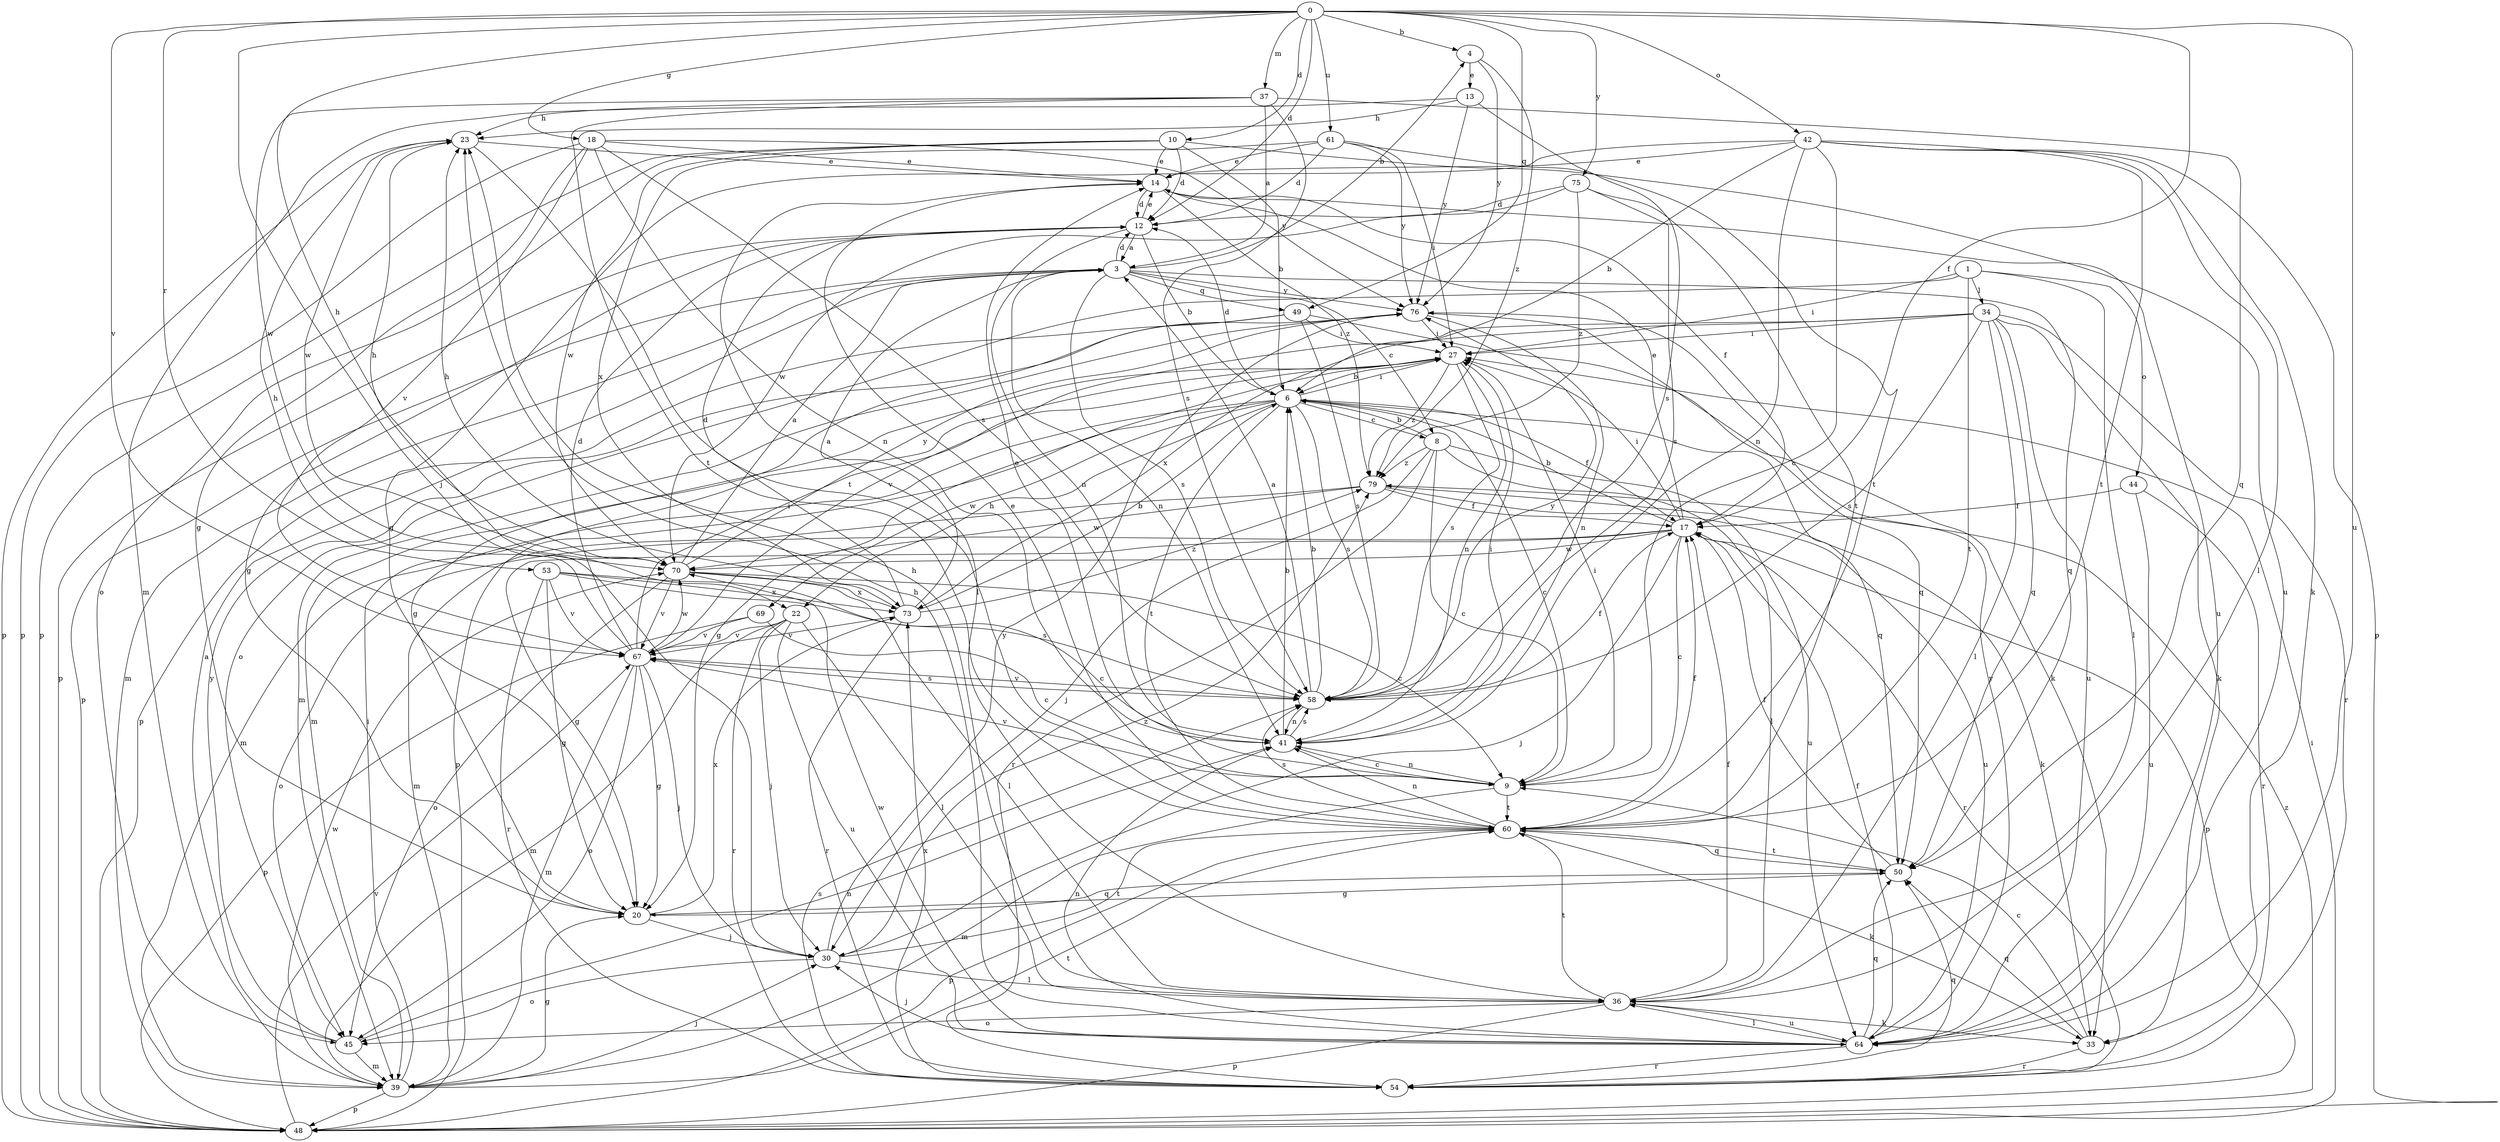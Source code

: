strict digraph  {
0;
1;
3;
4;
6;
8;
9;
10;
12;
13;
14;
17;
18;
20;
22;
23;
27;
30;
33;
34;
36;
37;
39;
41;
42;
44;
45;
48;
49;
50;
53;
54;
58;
60;
61;
64;
67;
69;
70;
73;
75;
76;
79;
0 -> 4  [label=b];
0 -> 10  [label=d];
0 -> 12  [label=d];
0 -> 17  [label=f];
0 -> 18  [label=g];
0 -> 22  [label=h];
0 -> 30  [label=j];
0 -> 37  [label=m];
0 -> 42  [label=o];
0 -> 49  [label=q];
0 -> 53  [label=r];
0 -> 61  [label=u];
0 -> 64  [label=u];
0 -> 67  [label=v];
0 -> 75  [label=y];
1 -> 27  [label=i];
1 -> 34  [label=l];
1 -> 36  [label=l];
1 -> 44  [label=o];
1 -> 45  [label=o];
1 -> 60  [label=t];
3 -> 4  [label=b];
3 -> 8  [label=c];
3 -> 12  [label=d];
3 -> 39  [label=m];
3 -> 41  [label=n];
3 -> 48  [label=p];
3 -> 49  [label=q];
3 -> 50  [label=q];
3 -> 58  [label=s];
3 -> 76  [label=y];
4 -> 13  [label=e];
4 -> 76  [label=y];
4 -> 79  [label=z];
6 -> 8  [label=c];
6 -> 9  [label=c];
6 -> 12  [label=d];
6 -> 17  [label=f];
6 -> 22  [label=h];
6 -> 27  [label=i];
6 -> 39  [label=m];
6 -> 48  [label=p];
6 -> 50  [label=q];
6 -> 58  [label=s];
6 -> 60  [label=t];
6 -> 69  [label=w];
8 -> 6  [label=b];
8 -> 9  [label=c];
8 -> 30  [label=j];
8 -> 36  [label=l];
8 -> 54  [label=r];
8 -> 64  [label=u];
8 -> 79  [label=z];
9 -> 27  [label=i];
9 -> 39  [label=m];
9 -> 41  [label=n];
9 -> 60  [label=t];
9 -> 67  [label=v];
10 -> 6  [label=b];
10 -> 12  [label=d];
10 -> 14  [label=e];
10 -> 45  [label=o];
10 -> 48  [label=p];
10 -> 64  [label=u];
10 -> 70  [label=w];
12 -> 3  [label=a];
12 -> 6  [label=b];
12 -> 14  [label=e];
12 -> 20  [label=g];
12 -> 41  [label=n];
12 -> 48  [label=p];
13 -> 23  [label=h];
13 -> 39  [label=m];
13 -> 58  [label=s];
13 -> 76  [label=y];
14 -> 12  [label=d];
14 -> 17  [label=f];
14 -> 36  [label=l];
14 -> 64  [label=u];
14 -> 79  [label=z];
17 -> 6  [label=b];
17 -> 9  [label=c];
17 -> 14  [label=e];
17 -> 20  [label=g];
17 -> 27  [label=i];
17 -> 30  [label=j];
17 -> 45  [label=o];
17 -> 48  [label=p];
17 -> 54  [label=r];
17 -> 70  [label=w];
18 -> 14  [label=e];
18 -> 20  [label=g];
18 -> 41  [label=n];
18 -> 48  [label=p];
18 -> 58  [label=s];
18 -> 67  [label=v];
18 -> 76  [label=y];
20 -> 30  [label=j];
20 -> 50  [label=q];
20 -> 73  [label=x];
22 -> 30  [label=j];
22 -> 36  [label=l];
22 -> 39  [label=m];
22 -> 54  [label=r];
22 -> 64  [label=u];
22 -> 67  [label=v];
23 -> 14  [label=e];
23 -> 48  [label=p];
23 -> 60  [label=t];
23 -> 70  [label=w];
27 -> 6  [label=b];
27 -> 20  [label=g];
27 -> 39  [label=m];
27 -> 41  [label=n];
27 -> 58  [label=s];
27 -> 79  [label=z];
30 -> 36  [label=l];
30 -> 45  [label=o];
30 -> 60  [label=t];
30 -> 76  [label=y];
30 -> 79  [label=z];
33 -> 9  [label=c];
33 -> 50  [label=q];
33 -> 54  [label=r];
34 -> 27  [label=i];
34 -> 33  [label=k];
34 -> 36  [label=l];
34 -> 50  [label=q];
34 -> 54  [label=r];
34 -> 58  [label=s];
34 -> 64  [label=u];
34 -> 67  [label=v];
34 -> 73  [label=x];
36 -> 17  [label=f];
36 -> 23  [label=h];
36 -> 33  [label=k];
36 -> 45  [label=o];
36 -> 48  [label=p];
36 -> 60  [label=t];
36 -> 64  [label=u];
37 -> 3  [label=a];
37 -> 23  [label=h];
37 -> 50  [label=q];
37 -> 58  [label=s];
37 -> 60  [label=t];
37 -> 70  [label=w];
39 -> 20  [label=g];
39 -> 27  [label=i];
39 -> 30  [label=j];
39 -> 48  [label=p];
39 -> 60  [label=t];
39 -> 70  [label=w];
41 -> 6  [label=b];
41 -> 9  [label=c];
41 -> 14  [label=e];
41 -> 27  [label=i];
41 -> 58  [label=s];
42 -> 6  [label=b];
42 -> 9  [label=c];
42 -> 14  [label=e];
42 -> 20  [label=g];
42 -> 33  [label=k];
42 -> 36  [label=l];
42 -> 41  [label=n];
42 -> 48  [label=p];
42 -> 60  [label=t];
44 -> 17  [label=f];
44 -> 54  [label=r];
44 -> 64  [label=u];
45 -> 3  [label=a];
45 -> 39  [label=m];
45 -> 41  [label=n];
45 -> 76  [label=y];
48 -> 27  [label=i];
48 -> 67  [label=v];
48 -> 79  [label=z];
49 -> 20  [label=g];
49 -> 27  [label=i];
49 -> 33  [label=k];
49 -> 48  [label=p];
49 -> 58  [label=s];
50 -> 17  [label=f];
50 -> 20  [label=g];
50 -> 60  [label=t];
53 -> 9  [label=c];
53 -> 20  [label=g];
53 -> 54  [label=r];
53 -> 58  [label=s];
53 -> 67  [label=v];
53 -> 73  [label=x];
54 -> 50  [label=q];
54 -> 58  [label=s];
54 -> 73  [label=x];
58 -> 3  [label=a];
58 -> 6  [label=b];
58 -> 17  [label=f];
58 -> 41  [label=n];
58 -> 67  [label=v];
58 -> 76  [label=y];
60 -> 14  [label=e];
60 -> 17  [label=f];
60 -> 33  [label=k];
60 -> 41  [label=n];
60 -> 48  [label=p];
60 -> 50  [label=q];
60 -> 58  [label=s];
61 -> 12  [label=d];
61 -> 14  [label=e];
61 -> 27  [label=i];
61 -> 60  [label=t];
61 -> 73  [label=x];
61 -> 76  [label=y];
64 -> 17  [label=f];
64 -> 23  [label=h];
64 -> 30  [label=j];
64 -> 36  [label=l];
64 -> 41  [label=n];
64 -> 50  [label=q];
64 -> 54  [label=r];
64 -> 70  [label=w];
64 -> 76  [label=y];
67 -> 12  [label=d];
67 -> 20  [label=g];
67 -> 23  [label=h];
67 -> 27  [label=i];
67 -> 30  [label=j];
67 -> 39  [label=m];
67 -> 45  [label=o];
67 -> 58  [label=s];
67 -> 70  [label=w];
69 -> 9  [label=c];
69 -> 48  [label=p];
69 -> 67  [label=v];
70 -> 3  [label=a];
70 -> 9  [label=c];
70 -> 23  [label=h];
70 -> 36  [label=l];
70 -> 45  [label=o];
70 -> 67  [label=v];
70 -> 73  [label=x];
70 -> 76  [label=y];
73 -> 3  [label=a];
73 -> 6  [label=b];
73 -> 12  [label=d];
73 -> 23  [label=h];
73 -> 54  [label=r];
73 -> 67  [label=v];
73 -> 79  [label=z];
75 -> 12  [label=d];
75 -> 58  [label=s];
75 -> 60  [label=t];
75 -> 70  [label=w];
75 -> 79  [label=z];
76 -> 27  [label=i];
76 -> 39  [label=m];
76 -> 41  [label=n];
76 -> 50  [label=q];
79 -> 17  [label=f];
79 -> 33  [label=k];
79 -> 39  [label=m];
79 -> 64  [label=u];
79 -> 70  [label=w];
}
